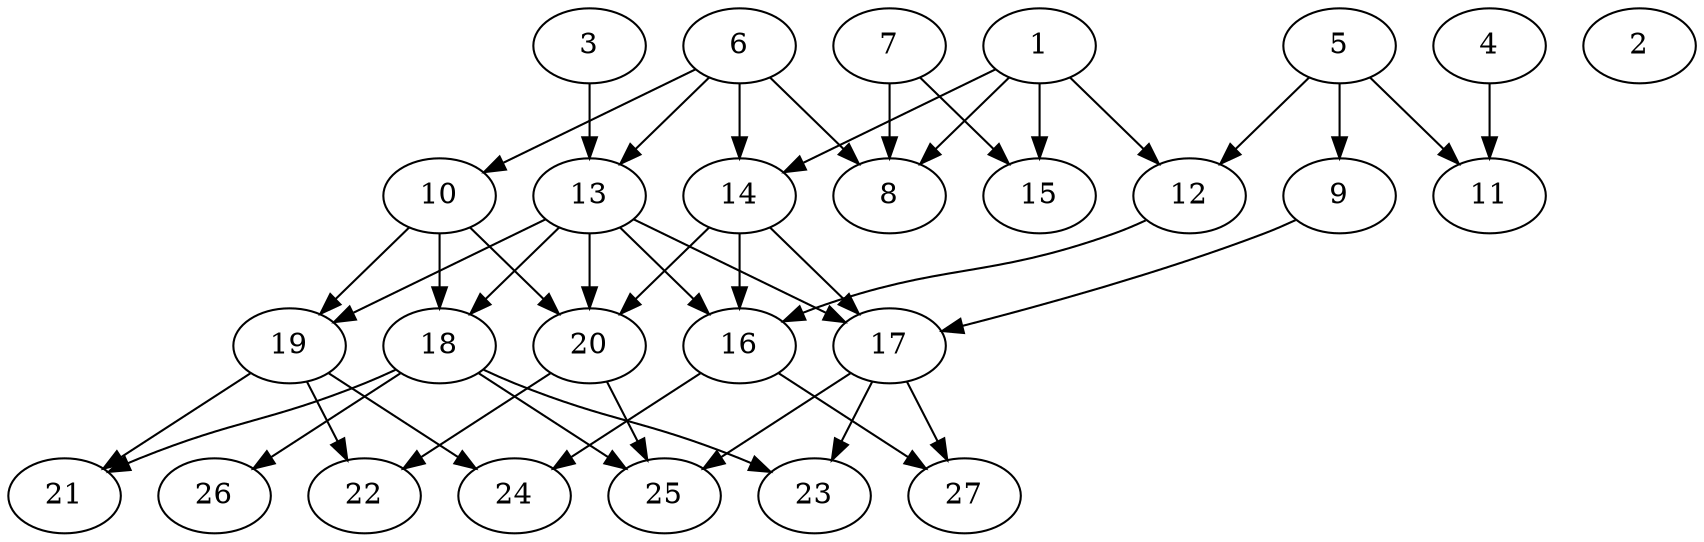 // DAG (tier=2-normal, mode=data, n=27, ccr=0.448, fat=0.592, density=0.419, regular=0.527, jump=0.141, mindata=2097152, maxdata=16777216)
// DAG automatically generated by daggen at Sun Aug 24 16:33:33 2025
// /home/ermia/Project/Environments/daggen/bin/daggen --dot --ccr 0.448 --fat 0.592 --regular 0.527 --density 0.419 --jump 0.141 --mindata 2097152 --maxdata 16777216 -n 27 
digraph G {
  1 [size="1170202376048802048", alpha="0.16", expect_size="585101188024401024"]
  1 -> 8 [size ="649023379734528"]
  1 -> 12 [size ="649023379734528"]
  1 -> 14 [size ="649023379734528"]
  1 -> 15 [size ="649023379734528"]
  2 [size="223113098651980791808", alpha="0.12", expect_size="111556549325990395904"]
  3 [size="76893873052341168", alpha="0.02", expect_size="38446936526170584"]
  3 -> 13 [size ="1366241210007552"]
  4 [size="123865847533685178368", alpha="0.15", expect_size="61932923766842589184"]
  4 -> 11 [size ="198788400545792"]
  5 [size="1717515038262034432000", alpha="0.06", expect_size="858757519131017216000"]
  5 -> 9 [size ="1147335291699200"]
  5 -> 11 [size ="1147335291699200"]
  5 -> 12 [size ="1147335291699200"]
  6 [size="5275702068738089984", alpha="0.13", expect_size="2637851034369044992"]
  6 -> 8 [size ="1847635212238848"]
  6 -> 10 [size ="1847635212238848"]
  6 -> 13 [size ="1847635212238848"]
  6 -> 14 [size ="1847635212238848"]
  7 [size="38845761157345248", alpha="0.15", expect_size="19422880578672624"]
  7 -> 8 [size ="92741304320000"]
  7 -> 15 [size ="92741304320000"]
  8 [size="45939315623303104", alpha="0.04", expect_size="22969657811651552"]
  9 [size="19266764836456890368", alpha="0.06", expect_size="9633382418228445184"]
  9 -> 17 [size ="57494881697792"]
  10 [size="40691731477500000", alpha="0.09", expect_size="20345865738750000"]
  10 -> 18 [size ="1207959552000000"]
  10 -> 19 [size ="1207959552000000"]
  10 -> 20 [size ="1207959552000000"]
  11 [size="315338433779782909952", alpha="0.10", expect_size="157669216889891454976"]
  12 [size="1669073709875222020096", alpha="0.07", expect_size="834536854937611010048"]
  12 -> 16 [size ="1125659388674048"]
  13 [size="36263849363489768", alpha="0.10", expect_size="18131924681744884"]
  13 -> 16 [size ="1029095773175808"]
  13 -> 17 [size ="1029095773175808"]
  13 -> 18 [size ="1029095773175808"]
  13 -> 19 [size ="1029095773175808"]
  13 -> 20 [size ="1029095773175808"]
  14 [size="540734641833334800384", alpha="0.10", expect_size="270367320916667400192"]
  14 -> 16 [size ="530981572313088"]
  14 -> 17 [size ="530981572313088"]
  14 -> 20 [size ="530981572313088"]
  15 [size="3511985441708458377216", alpha="0.12", expect_size="1755992720854229188608"]
  16 [size="80247414748038960", alpha="0.18", expect_size="40123707374019480"]
  16 -> 24 [size ="1717306300301312"]
  16 -> 27 [size ="1717306300301312"]
  17 [size="474786406026921024", alpha="0.18", expect_size="237393203013460512"]
  17 -> 23 [size ="195292037120000"]
  17 -> 25 [size ="195292037120000"]
  17 -> 27 [size ="195292037120000"]
  18 [size="5001436817544664", alpha="0.12", expect_size="2500718408772332"]
  18 -> 21 [size ="326004425883648"]
  18 -> 23 [size ="326004425883648"]
  18 -> 25 [size ="326004425883648"]
  18 -> 26 [size ="326004425883648"]
  19 [size="4399695984712684142592", alpha="0.13", expect_size="2199847992356342071296"]
  19 -> 21 [size ="2148020552466432"]
  19 -> 22 [size ="2148020552466432"]
  19 -> 24 [size ="2148020552466432"]
  20 [size="588370746591140096", alpha="0.20", expect_size="294185373295570048"]
  20 -> 22 [size ="428486816694272"]
  20 -> 25 [size ="428486816694272"]
  21 [size="76110247485867904", alpha="0.06", expect_size="38055123742933952"]
  22 [size="735473145443516416000", alpha="0.07", expect_size="367736572721758208000"]
  23 [size="724614719253866", alpha="0.18", expect_size="362307359626933"]
  24 [size="1998578105625213927424", alpha="0.18", expect_size="999289052812606963712"]
  25 [size="460141724027088320", alpha="0.19", expect_size="230070862013544160"]
  26 [size="2323888113344315", alpha="0.03", expect_size="1161944056672157"]
  27 [size="1666331538062508", alpha="0.07", expect_size="833165769031254"]
}